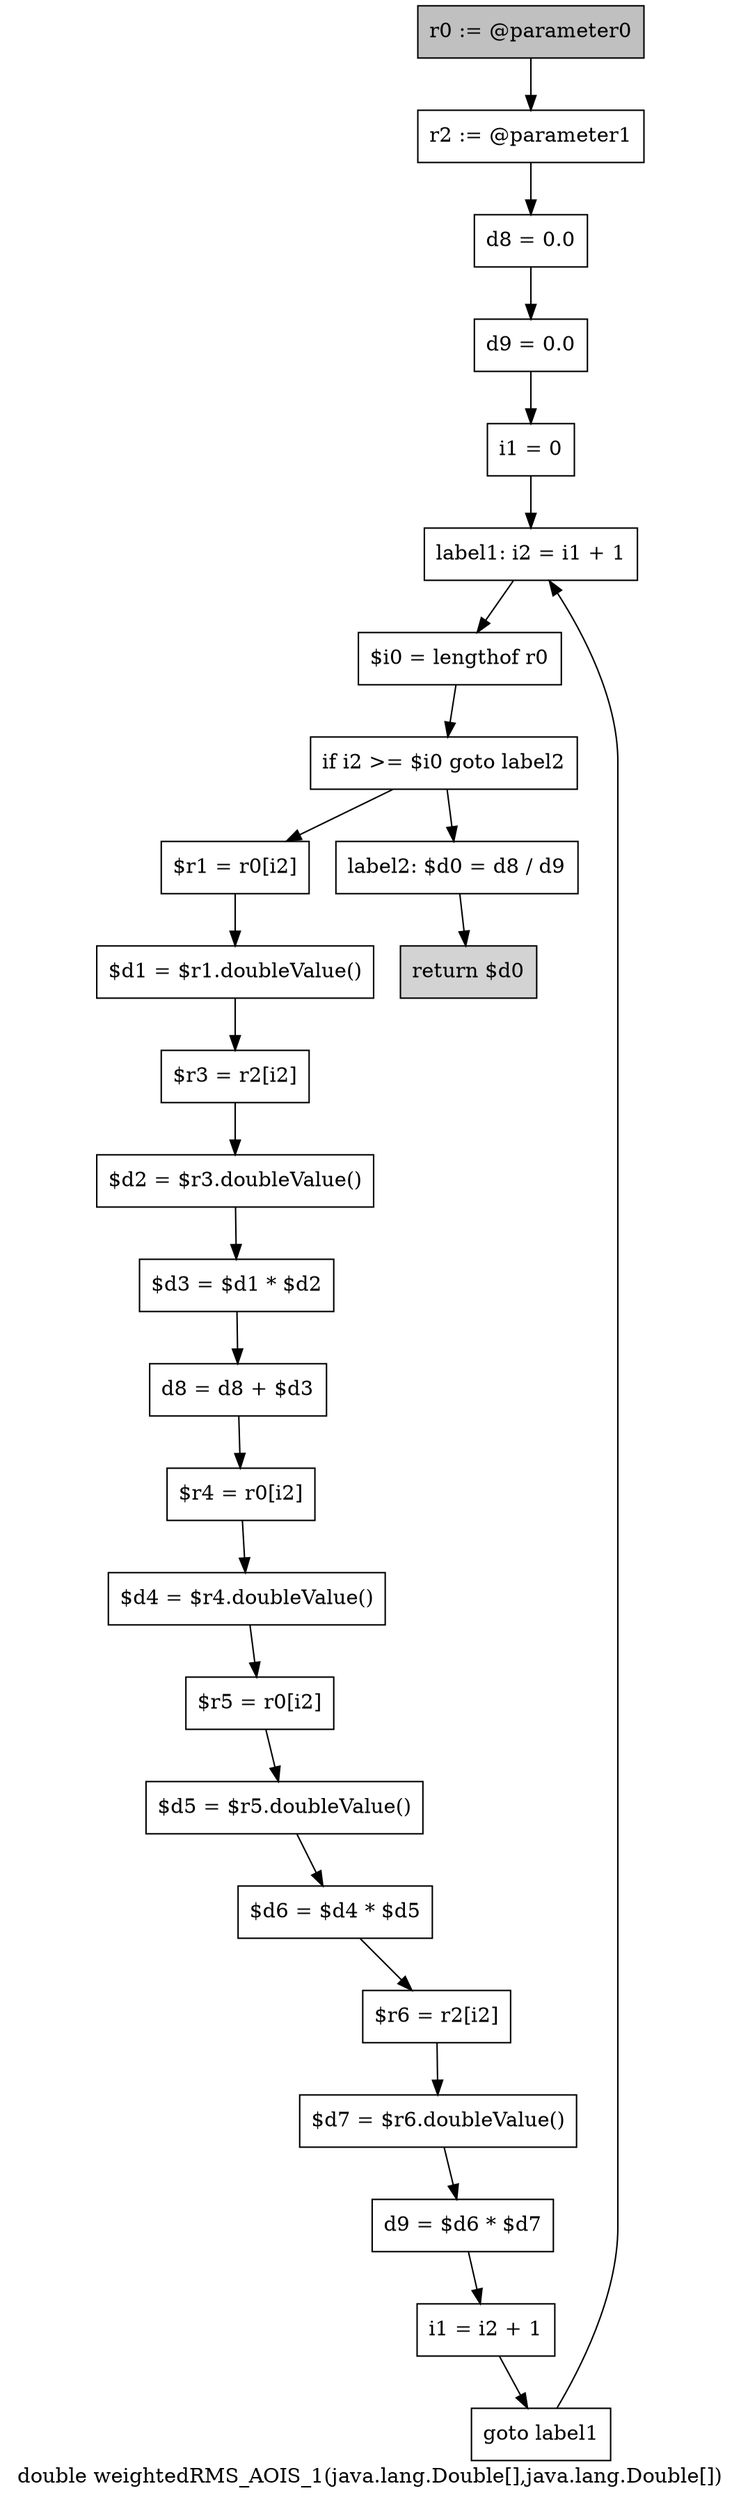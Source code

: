 digraph "double weightedRMS_AOIS_1(java.lang.Double[],java.lang.Double[])" {
    label="double weightedRMS_AOIS_1(java.lang.Double[],java.lang.Double[])";
    node [shape=box];
    "0" [style=filled,fillcolor=gray,label="r0 := @parameter0",];
    "1" [label="r2 := @parameter1",];
    "0"->"1";
    "2" [label="d8 = 0.0",];
    "1"->"2";
    "3" [label="d9 = 0.0",];
    "2"->"3";
    "4" [label="i1 = 0",];
    "3"->"4";
    "5" [label="label1: i2 = i1 + 1",];
    "4"->"5";
    "6" [label="$i0 = lengthof r0",];
    "5"->"6";
    "7" [label="if i2 >= $i0 goto label2",];
    "6"->"7";
    "8" [label="$r1 = r0[i2]",];
    "7"->"8";
    "24" [label="label2: $d0 = d8 / d9",];
    "7"->"24";
    "9" [label="$d1 = $r1.doubleValue()",];
    "8"->"9";
    "10" [label="$r3 = r2[i2]",];
    "9"->"10";
    "11" [label="$d2 = $r3.doubleValue()",];
    "10"->"11";
    "12" [label="$d3 = $d1 * $d2",];
    "11"->"12";
    "13" [label="d8 = d8 + $d3",];
    "12"->"13";
    "14" [label="$r4 = r0[i2]",];
    "13"->"14";
    "15" [label="$d4 = $r4.doubleValue()",];
    "14"->"15";
    "16" [label="$r5 = r0[i2]",];
    "15"->"16";
    "17" [label="$d5 = $r5.doubleValue()",];
    "16"->"17";
    "18" [label="$d6 = $d4 * $d5",];
    "17"->"18";
    "19" [label="$r6 = r2[i2]",];
    "18"->"19";
    "20" [label="$d7 = $r6.doubleValue()",];
    "19"->"20";
    "21" [label="d9 = $d6 * $d7",];
    "20"->"21";
    "22" [label="i1 = i2 + 1",];
    "21"->"22";
    "23" [label="goto label1",];
    "22"->"23";
    "23"->"5";
    "25" [style=filled,fillcolor=lightgray,label="return $d0",];
    "24"->"25";
}
